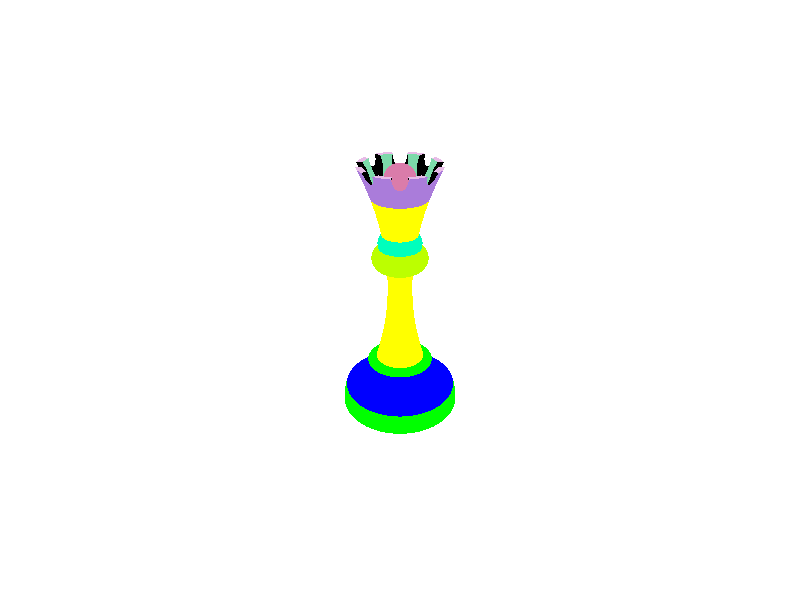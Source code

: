 #include "colors.inc"


#local base_torus_minor = 0.45;
#local body_start_z = 1-base_torus_minor/2;
#local body_rayon = 0.45;
#local head_start_z = body_start_z+3;
#local head_first_circle_rayon=sqrt(pow(0.8,2)+pow(body_rayon,2)); // pythagore
#declare axe=1;
#declare sca=5;
camera {
location <1.2*sca,1.2*sca,sca>
look_at <0,0,0>
sky   <0,0,1>
translate<0,0,2>
right <-image_width/image_height,0,0>
}
background{
  color rgb<1,1,1>
}


#declare light_color = color rgb<0.5,0.5,0.5>;
light_source { <4 , 4 , 10 > light_color}
light_source { <4 , -1 , 10 > light_color}
light_source { <-1 , 4 , 10 > light_color}
light_source { <4 , 8 , 10 > light_color}
light_source { <8 , 4 , 10 > light_color}
light_source { <2 , 2 , 0 > light_color}

  #local base_torus_minor = 0.45;
  #local body_start_z = 1-base_torus_minor/2;
  #local body_rayon = 0.45;
  #local head_start_z = body_start_z+3;
  #local head_first_circle_rayon=sqrt(pow(0.8,2)+pow(body_rayon,2)); // pythagore
  #local crown_height = 0.5;   
  #local crown_hole_width = 0.12; 

    /*box{ // coupage du torus partie inférieur
      <-10,-10,-10> , <10,10,head_start_z>
            pigment{
        color rgb<0,0.5,0.8>
      }
    }*/
    /*box{ // coupage du torus partie supérieur
      <-10,-10,10> , <10,10,head_start_z+crown_height>
      pigment{
        color rgb<0.8,0.5,0.8>
      }
    }*/
    /*torus {
      4.825,4.712      
      rotate x*90
      translate<0,0,1.5+body_start_z>
      pigment{
        color rgbt<0.2,0.7,0.4,0.7>
      }
    }
    torus {
      4.825,4.625        
      rotate x*90
      translate<0,0,1.5+body_start_z>
      pigment{
        color rgbt<0.4,0.2,0.7,0.7>
      }
    }

    torus{ // coupage du torus " extérieur "
      4.825+4.712,3
      rotate x*90
      translate<0,0,1.5+body_start_z>
      pigment{
        color rgbt<0.4,0.7,0.8,0.7>
      }
    }
    box{ // coupage du torus partie inférieur
      <-10,-10,-10> , <10,10,head_start_z>
            pigment{
        color rgbt<0,0.5,0.8,0.7>
      }
    }
    box{ // coupage du torus partie supérieur
      <-10,-10,10> , <10,10,head_start_z+crown_height>
      pigment{
        color rgbt<0.8,0.5,0.8,0.7>
      }
    }
    cylinder{
      <0,sqrt(2),head_start_z+crown_height*3/0.85>,<0,-sqrt(2),head_start_z-crown_height*2>,crown_hole_width
      translate<0,body_rayon,0>
      pigment{
        color rgbt<0,0,0,0.7>
      }
    }
    cylinder{
      <0,-sqrt(2),head_start_z+crown_height*3/0.85>,<0,sqrt(2),head_start_z-crown_height*2>,crown_hole_width
      translate<0,-body_rayon,0>
            pigment{
        color rgbt<0,0,0,0.7>
      }
    }
    cylinder{
      <sqrt(2),0,head_start_z+crown_height*3/0.85>,<-sqrt(2),0,head_start_z-crown_height*2>,crown_hole_width
      translate<body_rayon,0,0>
            pigment{
        color rgbt<0,0,0,0.7>
      }
    }
    cylinder{
      <-sqrt(2),0,head_start_z+crown_height*3/0.85>,<sqrt(2),0,head_start_z-crown_height*2>,crown_hole_width
      translate<-body_rayon,0,0>
            pigment{
        color rgbt<0,0,0,0.7>
      }
    }
    cylinder{
      <sqrt(2),sqrt(2),head_start_z+crown_height*3/0.85+crown_height/2>,<-sqrt(2),-sqrt(2),head_start_z-crown_height*2>,crown_hole_width
      translate<body_rayon,body_rayon,0>
            pigment{
        color rgbt<0,0,0,0.7>
      }
    }
    cylinder{
      <-sqrt(2),-sqrt(2),head_start_z+crown_height*3/0.85+crown_height/2>,<sqrt(2),sqrt(2),head_start_z-crown_height*2>,crown_hole_width
      translate<-body_rayon,-body_rayon,0>
            pigment{
        color rgbt<0,0,0,0.7>
      }
    }
    cylinder{
      <-sqrt(2),sqrt(2),head_start_z+crown_height*3/0.85+crown_height/2>,<sqrt(2),-sqrt(2),head_start_z-crown_height*2>,crown_hole_width
      translate<-body_rayon,+body_rayon,0>
            pigment{
        color rgbt<0,0,0,0.7>
      }
    }
    cylinder{
      <sqrt(2),-sqrt(2),head_start_z+crown_height*3/0.85+crown_height/2>,<-sqrt(2),sqrt(2),head_start_z-crown_height*2>,crown_hole_width
      translate<body_rayon,-body_rayon,0>
            pigment{
        color rgbt<0,0,0,0.7>
      }
    }*/
 difference{ // crown 
    torus {
      4.825,4.712      
      rotate x*90
      translate<0,0,1.5+body_start_z>
      pigment{
        color rgb<0.2,0.7,0.4>
      }
    }
    torus {
      4.825,4.625        
      rotate x*90
      translate<0,0,1.5+body_start_z>
      pigment{
        color rgb<0.4,0.2,0.7>
      }
    }

    torus{ // coupage du torus " extérieur "
      4.825+4.712,3
      rotate x*90
      translate<0,0,1.5+body_start_z>
      pigment{
        color rgb<0.4,0.7,0.8>
      }
    }
    box{ // coupage du torus partie inférieur
      <-10,-10,-10> , <10,10,head_start_z>
            pigment{
        color rgb<0,0.5,0.8>
      }
    }
    box{ // coupage du torus partie supérieur
      <-10,-10,10> , <10,10,head_start_z+crown_height>
      pigment{
        color rgb<0.8,0.5,0.8>
      }
    }
    cylinder{
      <0,sqrt(2),head_start_z+crown_height*3/0.85>,<0,-sqrt(2),head_start_z-crown_height*2>,crown_hole_width
      translate<0,body_rayon,0>
      pigment{
        color rgb<0,0,0>
      }
    }
    cylinder{
      <0,-sqrt(2),head_start_z+crown_height*3/0.85>,<0,sqrt(2),head_start_z-crown_height*2>,crown_hole_width
      translate<0,-body_rayon,0>
            pigment{
        color rgb<0,0,0>
      }
    }
    cylinder{
      <sqrt(2),0,head_start_z+crown_height*3/0.85>,<-sqrt(2),0,head_start_z-crown_height*2>,crown_hole_width
      translate<body_rayon,0,0>
            pigment{
        color rgb<0,0,0>
      }
    }
    cylinder{
      <-sqrt(2),0,head_start_z+crown_height*3/0.85>,<sqrt(2),0,head_start_z-crown_height*2>,crown_hole_width
      translate<-body_rayon,0,0>
            pigment{
        color rgb<0,0,0>
      }
    }
    cylinder{
      <sqrt(2),sqrt(2),head_start_z+crown_height*3/0.85+crown_height/2>,<-sqrt(2),-sqrt(2),head_start_z-crown_height*2>,crown_hole_width
      translate<body_rayon,body_rayon,0>
            pigment{
        color rgb<0,0,0>
      }
    }
    cylinder{
      <-sqrt(2),-sqrt(2),head_start_z+crown_height*3/0.85+crown_height/2>,<sqrt(2),sqrt(2),head_start_z-crown_height*2>,crown_hole_width
      translate<-body_rayon,-body_rayon,0>
            pigment{
        color rgb<0,0,0>
      }
    }
    cylinder{
      <-sqrt(2),sqrt(2),head_start_z+crown_height*3/0.85+crown_height/2>,<sqrt(2),-sqrt(2),head_start_z-crown_height*2>,crown_hole_width
      translate<-body_rayon,+body_rayon,0>
            pigment{
        color rgb<0,0,0>
      }
    }
    cylinder{
      <sqrt(2),-sqrt(2),head_start_z+crown_height*3/0.85+crown_height/2>,<-sqrt(2),sqrt(2),head_start_z-crown_height*2>,crown_hole_width
      translate<body_rayon,-body_rayon,0>
            pigment{
        color rgb<0,0,0>
      }
    }
  }
  sphere{ // head hat
    <0,0,head_start_z-0.8+head_first_circle_rayon+0.15>, 0.25
          pigment{
        color rgb<0.7,0.2,0.4>
      }
  }
  difference{ // head  
    sphere{
      <0,0,head_start_z-0.8>, head_first_circle_rayon
                pigment{
            color rgb<1,1,0.5>
          }
    }
    box{
        <-2,-2,0>, <2,2,head_start_z>
                pigment{
          color rgb<0.5,0.5,0.5>
        }
    } 
  }
  torus { // anneau troisième du bas
    0.15,0.2       
    rotate x*90
    translate<0,0,+body_start_z+2.25>
    pigment{
      color rgb<0,1,0.5>
    }
  }
  torus { // anneau deuxième du bas
    0.25,0.2       
    rotate x*90
    translate<0,0,+body_start_z+2>
    pigment{
      color rgb<0.5,1,0>
    }
  }

    difference{ // base
      difference { 
        sphere{
          <0,0,0>, 1 
          pigment{
            color rgb<0,1,0>
          }
        }

        box{
            <-1,-1,0>, <1,1,-1>
          pigment{
            color rgb<0,1,1>
          }
        } 
      }
      torus {
        1, 0.45          
        rotate x*90
        translate<0,0,body_start_z>
        pigment{
            color rgb<0,0,1>
        }
      }
    }

    difference{ // body 
      cylinder{ // color rgb<1,0,0>
        <0,0,body_start_z>, <0,0,3+body_start_z>, body_rayon
        pigment{
          color rgb<1,0,0>
        }
      }
      torus {
        4.825,4.625        
        rotate x*90
        translate<0,0,1.5+body_start_z>
        pigment{
          color rgb<1,1,0>
        }
      }
    }
/*
#declare start_coord = <0,0,0>;
#declare scale_factor = 1;
#declare wanted_color = color rgb<0.8,0.8,0.8>;
union{ 

  difference{ // crown 
    torus {
      4.825,4.712      
      rotate x*90
      translate<0,0,1.5+body_start_z>
    }
    torus {
      4.825,4.625        
      rotate x*90
      translate<0,0,1.5+body_start_z>
    }

    torus{ // coupage du torus " extérieur "
      4.825+4.712,3
      rotate x*90
      translate<0,0,1.5+body_start_z>
    }
    box{ // coupage du torus partie inférieur
      <-10,-10,-10> , <10,10,head_start_z>
    }
    box{ // coupage du torus partie supérieur
      <-10,-10,10> , <10,10,head_start_z+crown_height>
    }
    cylinder{
      <0,sqrt(2),head_start_z+crown_height*3/0.85>,<0,-sqrt(2),head_start_z-crown_height*2>,crown_hole_width
      translate<0,body_rayon,0>
    }
    cylinder{
      <0,-sqrt(2),head_start_z+crown_height*3/0.85>,<0,sqrt(2),head_start_z-crown_height*2>,crown_hole_width
      translate<0,-body_rayon,0>
    }
    cylinder{
      <sqrt(2),0,head_start_z+crown_height*3/0.85>,<-sqrt(2),0,head_start_z-crown_height*2>,crown_hole_width
      translate<body_rayon,0,0>
    }
    cylinder{
      <-sqrt(2),0,head_start_z+crown_height*3/0.85>,<sqrt(2),0,head_start_z-crown_height*2>,crown_hole_width
      translate<-body_rayon,0,0>
    }
    cylinder{
      <sqrt(2),sqrt(2),head_start_z+crown_height*3/0.85+crown_height/2>,<-sqrt(2),-sqrt(2),head_start_z-crown_height*2>,crown_hole_width
      translate<body_rayon,body_rayon,0>
    }
    cylinder{
      <-sqrt(2),-sqrt(2),head_start_z+crown_height*3/0.85+crown_height/2>,<sqrt(2),sqrt(2),head_start_z-crown_height*2>,crown_hole_width
      translate<-body_rayon,-body_rayon,0>
    }
    cylinder{
      <-sqrt(2),sqrt(2),head_start_z+crown_height*3/0.85+crown_height/2>,<sqrt(2),-sqrt(2),head_start_z-crown_height*2>,crown_hole_width
      translate<-body_rayon,+body_rayon,0>
    }
    cylinder{
      <sqrt(2),-sqrt(2),head_start_z+crown_height*3/0.85+crown_height/2>,<-sqrt(2),sqrt(2),head_start_z-crown_height*2>,crown_hole_width
      translate<body_rayon,-body_rayon,0>
    }
  }

  sphere{ // head hat
    <0,0,head_start_z-0.8+head_first_circle_rayon+0.15>, 0.25
  }


  difference{ // head  
    sphere{
      <0,0,head_start_z-0.8>, head_first_circle_rayon
    }
    box{
        <-2,-2,0>, <2,2,head_start_z>
    } 
  }

  torus { // anneau troisième du bas
    0.15,0.2       
    rotate x*90
    translate<0,0,+body_start_z+2.25>
  }
  torus { // anneau deuxième du bas
    0.25,0.2       
    rotate x*90
    translate<0,0,+body_start_z+2>
  }

  difference{ // base
    difference { 
      sphere{
        <0,0,0>, 1 
      }

      box{
          <-1,-1,0>, <1,1,-1>
      } 
    }
    torus {
      1, 0.45          
      rotate x*90
      translate<0,0,body_start_z>
    }
  }


  difference{ // body 
    cylinder{ 
      <0,0,body_start_z>, <0,0,3+body_start_z>, body_rayon
    }
    torus {
      4.825,4.625        
      rotate x*90
      translate<0,0,1.5+body_start_z>
    }
  }

  pigment{
    wanted_color
  }
  // on multiplie le donc par 0.3 pour faire la reine plus petite que le roi
  #declare scale_factor = scale_factor*0.35; 
  // scale modifie les valeurs du repère pour cette objet pour x,y,z = 1 pour 1u.a ( unité arbitraire )
  // par exemple si x,y,z = 1 pour 1cm si je vais un scale de 2 alors x,y,z = 2 pour 1 cm
  // pour retrouver le bon translate par rapport au reste on calcul le translate nécessaire dans ce référenciel modifier par scale
  // 1/scale*(coordonnées voulu) fonctionne
  translate<start_coord.x*(1/scale_factor),start_coord.y*(1/scale_factor),start_coord.z*(1/scale_factor)>
  scale <scale_factor,scale_factor,scale_factor>
}*/